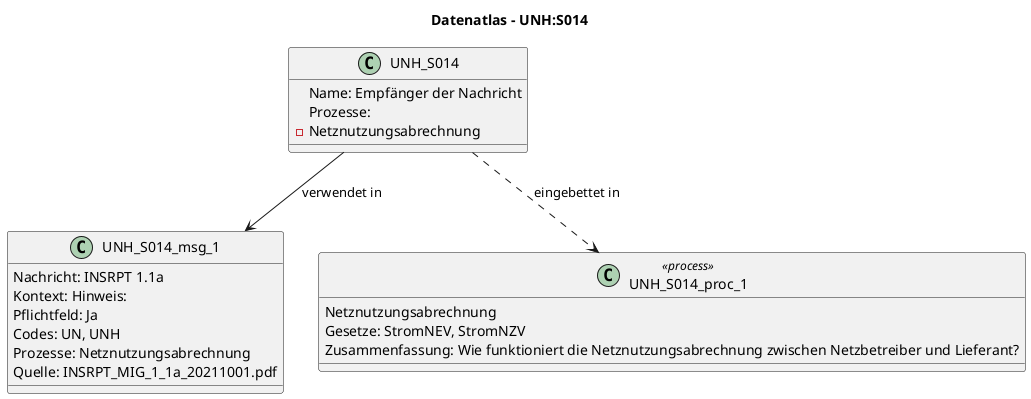 @startuml
title Datenatlas – UNH:S014
class UNH_S014 {
  Name: Empfänger der Nachricht
  Prozesse:
    - Netznutzungsabrechnung
}
class UNH_S014_msg_1 {
  Nachricht: INSRPT 1.1a
  Kontext: Hinweis:
  Pflichtfeld: Ja
  Codes: UN, UNH
  Prozesse: Netznutzungsabrechnung
  Quelle: INSRPT_MIG_1_1a_20211001.pdf
}
UNH_S014 --> UNH_S014_msg_1 : verwendet in
class UNH_S014_proc_1 <<process>> {
  Netznutzungsabrechnung
  Gesetze: StromNEV, StromNZV
  Zusammenfassung: Wie funktioniert die Netznutzungsabrechnung zwischen Netzbetreiber und Lieferant?
}
UNH_S014 ..> UNH_S014_proc_1 : eingebettet in
@enduml